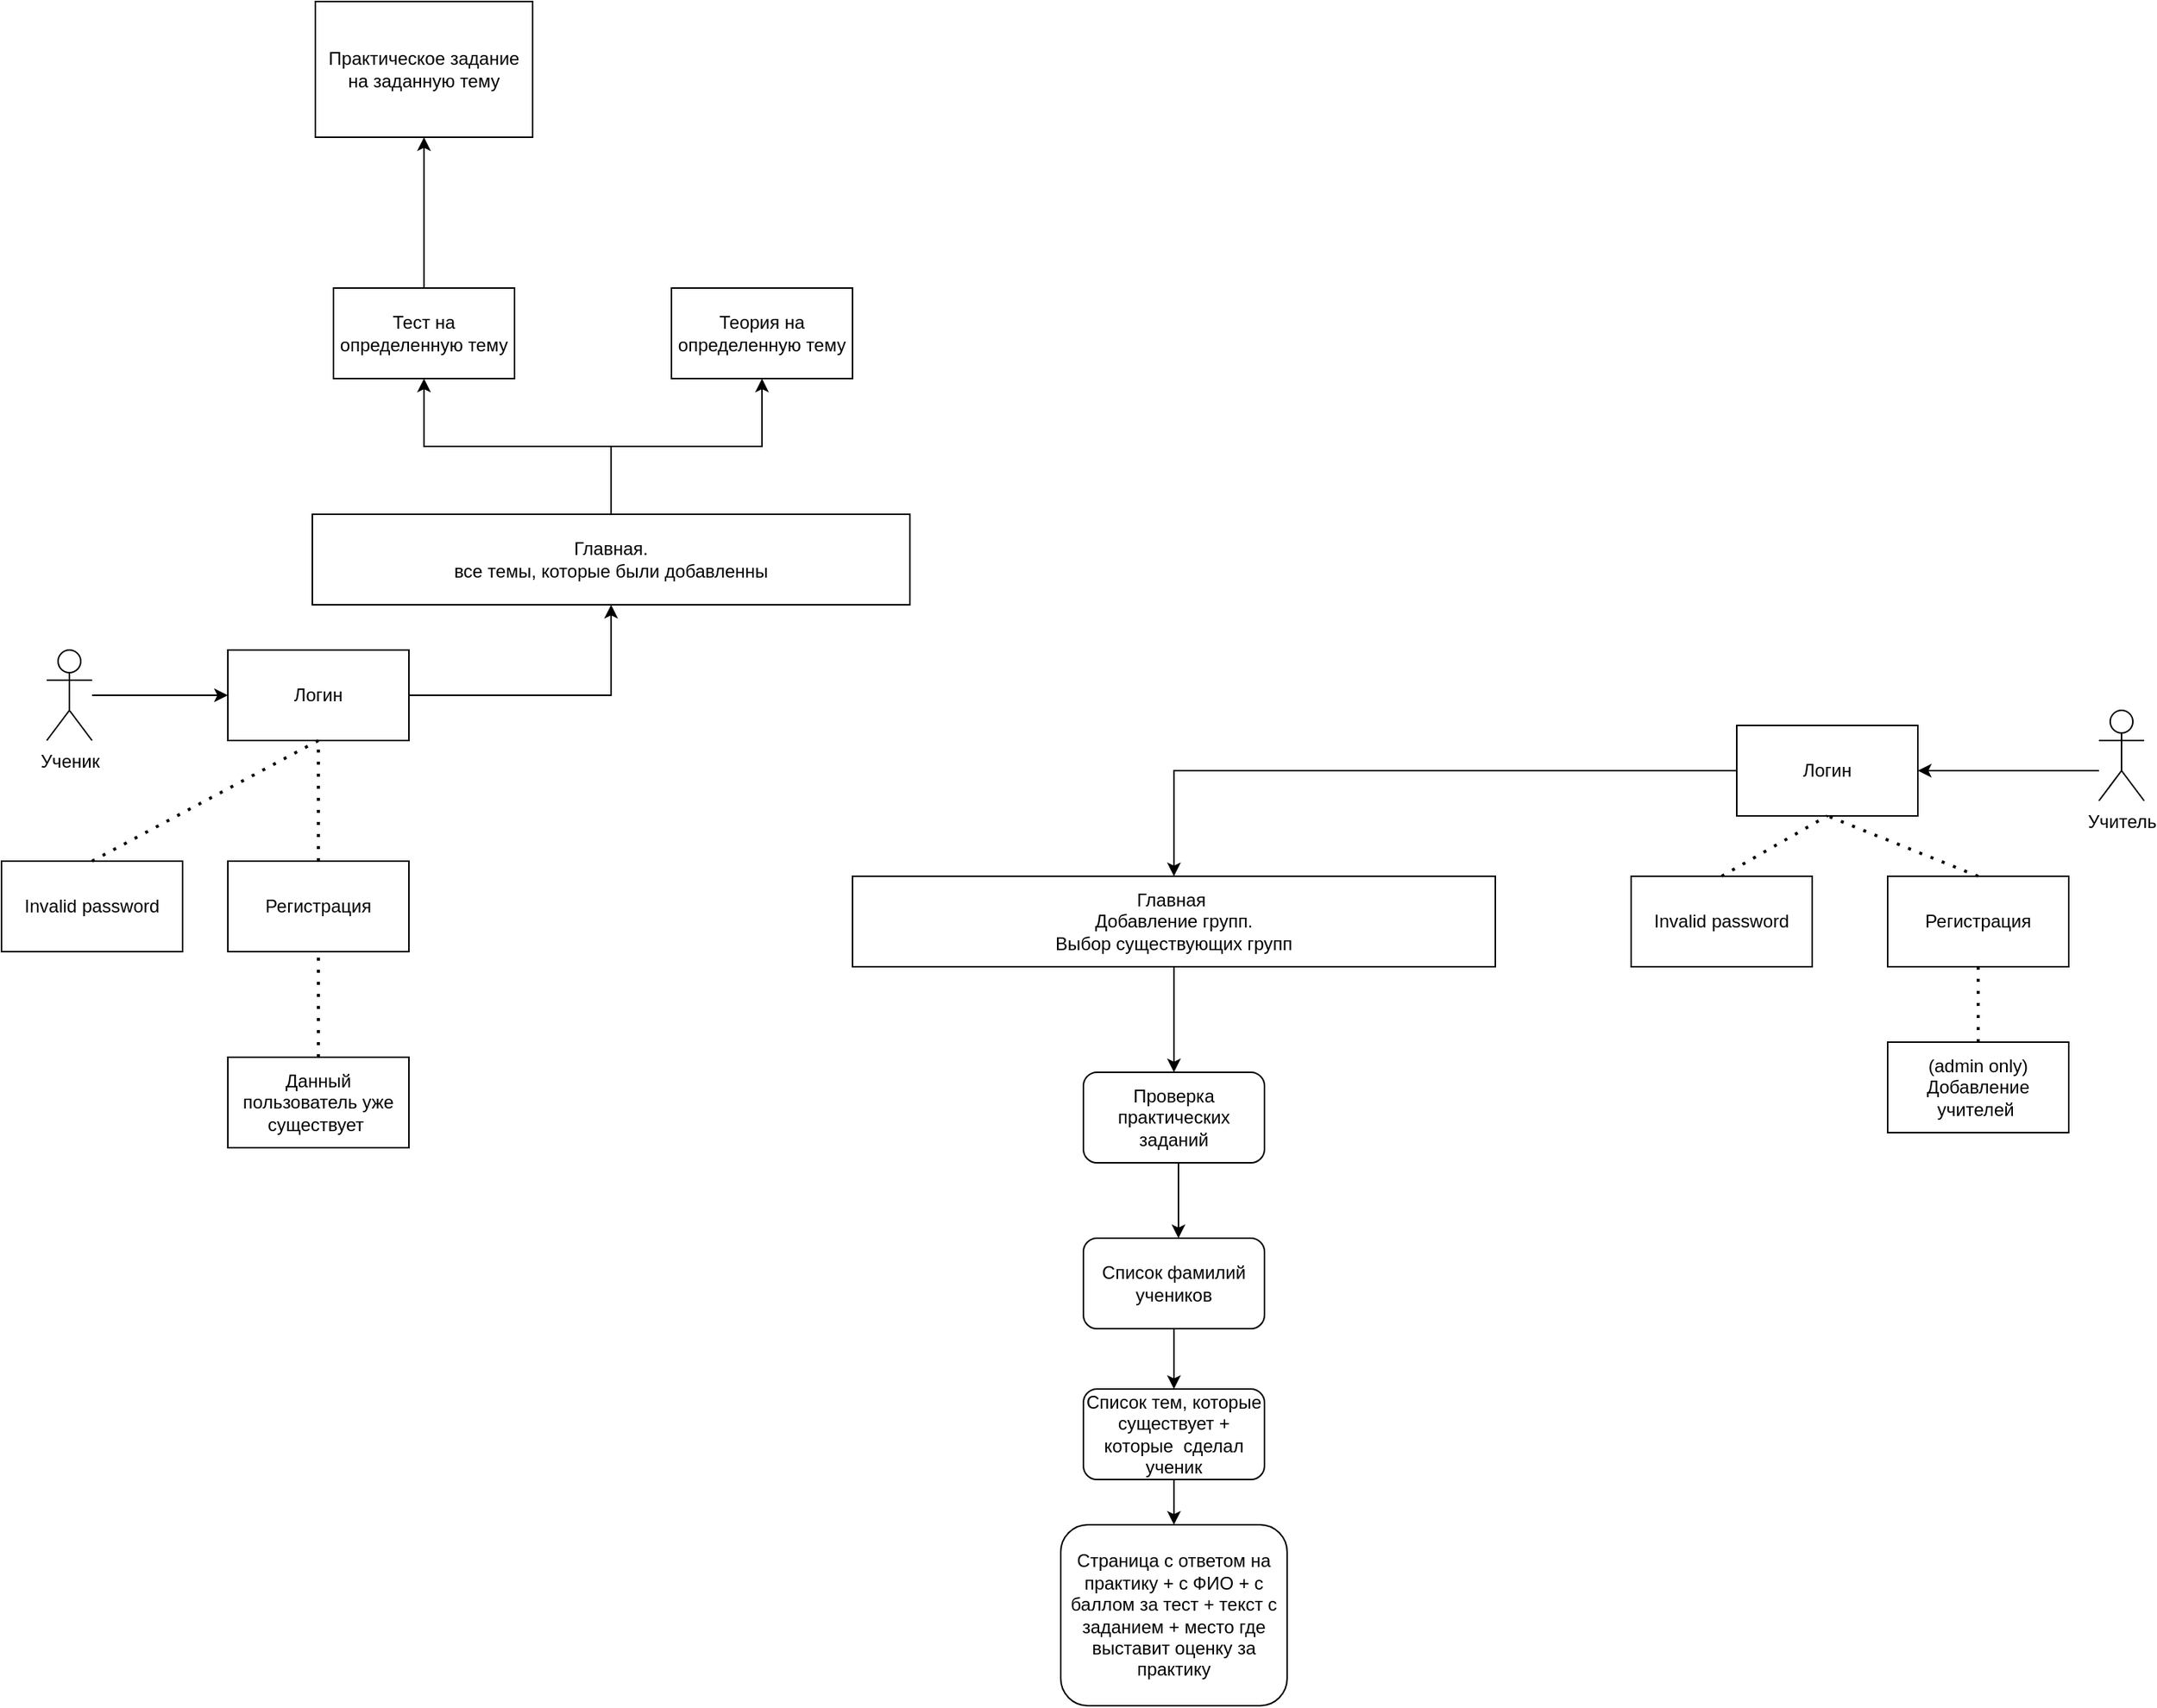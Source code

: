 <mxfile version="26.2.14">
  <diagram name="Страница — 1" id="5o0nA7FV0MhEvLhmFP9w">
    <mxGraphModel dx="2037" dy="2306" grid="1" gridSize="10" guides="1" tooltips="1" connect="1" arrows="1" fold="1" page="1" pageScale="1" pageWidth="827" pageHeight="1169" math="0" shadow="0">
      <root>
        <mxCell id="0" />
        <mxCell id="1" parent="0" />
        <mxCell id="Wzd05YAp9pM7tJVJk9kT-8" style="edgeStyle=orthogonalEdgeStyle;rounded=0;orthogonalLoop=1;jettySize=auto;html=1;entryX=0;entryY=0.5;entryDx=0;entryDy=0;" parent="1" source="Wzd05YAp9pM7tJVJk9kT-3" target="Wzd05YAp9pM7tJVJk9kT-7" edge="1">
          <mxGeometry relative="1" as="geometry" />
        </mxCell>
        <mxCell id="Wzd05YAp9pM7tJVJk9kT-3" value="Ученик" style="shape=umlActor;verticalLabelPosition=bottom;verticalAlign=top;html=1;outlineConnect=0;" parent="1" vertex="1">
          <mxGeometry x="250" y="-719" width="30" height="60" as="geometry" />
        </mxCell>
        <mxCell id="Wzd05YAp9pM7tJVJk9kT-12" value="" style="edgeStyle=orthogonalEdgeStyle;rounded=0;orthogonalLoop=1;jettySize=auto;html=1;entryX=0.5;entryY=1;entryDx=0;entryDy=0;" parent="1" source="Wzd05YAp9pM7tJVJk9kT-7" target="Wzd05YAp9pM7tJVJk9kT-11" edge="1">
          <mxGeometry relative="1" as="geometry">
            <mxPoint x="624" y="-729" as="targetPoint" />
            <Array as="points">
              <mxPoint x="624" y="-689" />
            </Array>
          </mxGeometry>
        </mxCell>
        <mxCell id="Wzd05YAp9pM7tJVJk9kT-7" value="Логин" style="rounded=0;whiteSpace=wrap;html=1;" parent="1" vertex="1">
          <mxGeometry x="370" y="-719" width="120" height="60" as="geometry" />
        </mxCell>
        <mxCell id="Wzd05YAp9pM7tJVJk9kT-10" value="Регистрация" style="rounded=0;whiteSpace=wrap;html=1;" parent="1" vertex="1">
          <mxGeometry x="370" y="-579" width="120" height="60" as="geometry" />
        </mxCell>
        <mxCell id="Wzd05YAp9pM7tJVJk9kT-36" style="edgeStyle=orthogonalEdgeStyle;rounded=0;orthogonalLoop=1;jettySize=auto;html=1;exitX=0.5;exitY=0;exitDx=0;exitDy=0;entryX=0.5;entryY=1;entryDx=0;entryDy=0;" parent="1" source="Wzd05YAp9pM7tJVJk9kT-11" edge="1" target="zt1CgaJMKVYSrlYPlvOR-3">
          <mxGeometry relative="1" as="geometry">
            <mxPoint x="624" y="-909" as="targetPoint" />
          </mxGeometry>
        </mxCell>
        <mxCell id="bedEnDc0arVoKkhbVb1m-2" style="edgeStyle=orthogonalEdgeStyle;rounded=0;orthogonalLoop=1;jettySize=auto;html=1;entryX=0.5;entryY=1;entryDx=0;entryDy=0;" edge="1" parent="1" source="Wzd05YAp9pM7tJVJk9kT-11" target="bedEnDc0arVoKkhbVb1m-1">
          <mxGeometry relative="1" as="geometry" />
        </mxCell>
        <mxCell id="Wzd05YAp9pM7tJVJk9kT-11" value="&lt;div style=&quot;&quot;&gt;&lt;span style=&quot;background-color: initial;&quot;&gt;Главная.&lt;/span&gt;&lt;/div&gt;&lt;div style=&quot;&quot;&gt;&lt;span style=&quot;background-color: initial;&quot;&gt;все темы, которые были добавленны&lt;/span&gt;&lt;/div&gt;" style="rounded=0;whiteSpace=wrap;html=1;align=center;" parent="1" vertex="1">
          <mxGeometry x="426" y="-809" width="396" height="60" as="geometry" />
        </mxCell>
        <mxCell id="Wzd05YAp9pM7tJVJk9kT-14" value="" style="endArrow=none;dashed=1;html=1;dashPattern=1 3;strokeWidth=2;rounded=0;entryX=0.5;entryY=1;entryDx=0;entryDy=0;exitX=0.5;exitY=0;exitDx=0;exitDy=0;" parent="1" source="Wzd05YAp9pM7tJVJk9kT-10" target="Wzd05YAp9pM7tJVJk9kT-7" edge="1">
          <mxGeometry width="50" height="50" relative="1" as="geometry">
            <mxPoint x="600" y="-529" as="sourcePoint" />
            <mxPoint x="650" y="-579" as="targetPoint" />
          </mxGeometry>
        </mxCell>
        <mxCell id="_16jkD-GpWcfrMRBFpo_-1" style="edgeStyle=orthogonalEdgeStyle;rounded=0;orthogonalLoop=1;jettySize=auto;html=1;entryX=0.5;entryY=1;entryDx=0;entryDy=0;" parent="1" source="Wzd05YAp9pM7tJVJk9kT-15" target="Wzd05YAp9pM7tJVJk9kT-53" edge="1">
          <mxGeometry relative="1" as="geometry">
            <Array as="points">
              <mxPoint x="997" y="-489" />
              <mxPoint x="997" y="-489" />
            </Array>
            <mxPoint x="570" y="-229" as="targetPoint" />
          </mxGeometry>
        </mxCell>
        <mxCell id="Wzd05YAp9pM7tJVJk9kT-15" value="Главная&amp;nbsp;&lt;div&gt;Добавление групп.&lt;br&gt;Выбор существующих групп&lt;/div&gt;" style="rounded=0;whiteSpace=wrap;html=1;" parent="1" vertex="1">
          <mxGeometry x="784" y="-569" width="426" height="60" as="geometry" />
        </mxCell>
        <mxCell id="Wzd05YAp9pM7tJVJk9kT-48" value="Invalid password" style="rounded=0;whiteSpace=wrap;html=1;" parent="1" vertex="1">
          <mxGeometry x="220" y="-579" width="120" height="60" as="geometry" />
        </mxCell>
        <mxCell id="Wzd05YAp9pM7tJVJk9kT-49" value="" style="endArrow=none;dashed=1;html=1;dashPattern=1 3;strokeWidth=2;rounded=0;entryX=0.5;entryY=1;entryDx=0;entryDy=0;exitX=0.5;exitY=0;exitDx=0;exitDy=0;" parent="1" source="Wzd05YAp9pM7tJVJk9kT-48" target="Wzd05YAp9pM7tJVJk9kT-7" edge="1">
          <mxGeometry width="50" height="50" relative="1" as="geometry">
            <mxPoint x="600" y="-589" as="sourcePoint" />
            <mxPoint x="650" y="-639" as="targetPoint" />
          </mxGeometry>
        </mxCell>
        <mxCell id="zt1CgaJMKVYSrlYPlvOR-12" value="" style="edgeStyle=orthogonalEdgeStyle;rounded=0;orthogonalLoop=1;jettySize=auto;html=1;" parent="1" source="Wzd05YAp9pM7tJVJk9kT-53" target="zt1CgaJMKVYSrlYPlvOR-11" edge="1">
          <mxGeometry relative="1" as="geometry">
            <Array as="points">
              <mxPoint x="1000" y="-349" />
              <mxPoint x="1000" y="-349" />
            </Array>
          </mxGeometry>
        </mxCell>
        <mxCell id="Wzd05YAp9pM7tJVJk9kT-53" value="Проверка практических заданий" style="rounded=1;whiteSpace=wrap;html=1;direction=west;" parent="1" vertex="1">
          <mxGeometry x="937" y="-439" width="120" height="60" as="geometry" />
        </mxCell>
        <mxCell id="Wzd05YAp9pM7tJVJk9kT-68" value="Данный пользователь уже существует&amp;nbsp;" style="rounded=0;whiteSpace=wrap;html=1;" parent="1" vertex="1">
          <mxGeometry x="370" y="-449" width="120" height="60" as="geometry" />
        </mxCell>
        <mxCell id="Wzd05YAp9pM7tJVJk9kT-69" value="" style="endArrow=none;dashed=1;html=1;dashPattern=1 3;strokeWidth=2;rounded=0;entryX=0.5;entryY=1;entryDx=0;entryDy=0;exitX=0.5;exitY=0;exitDx=0;exitDy=0;" parent="1" source="Wzd05YAp9pM7tJVJk9kT-68" target="Wzd05YAp9pM7tJVJk9kT-10" edge="1">
          <mxGeometry width="50" height="50" relative="1" as="geometry">
            <mxPoint x="870" y="-579" as="sourcePoint" />
            <mxPoint x="920" y="-629" as="targetPoint" />
          </mxGeometry>
        </mxCell>
        <mxCell id="Wzd05YAp9pM7tJVJk9kT-85" style="edgeStyle=orthogonalEdgeStyle;rounded=0;orthogonalLoop=1;jettySize=auto;html=1;" parent="1" source="Wzd05YAp9pM7tJVJk9kT-74" target="Wzd05YAp9pM7tJVJk9kT-75" edge="1">
          <mxGeometry relative="1" as="geometry">
            <Array as="points">
              <mxPoint x="1580" y="-639" />
              <mxPoint x="1580" y="-639" />
            </Array>
          </mxGeometry>
        </mxCell>
        <mxCell id="Wzd05YAp9pM7tJVJk9kT-74" value="Учитель" style="shape=umlActor;verticalLabelPosition=bottom;verticalAlign=top;html=1;outlineConnect=0;" parent="1" vertex="1">
          <mxGeometry x="1610" y="-679" width="30" height="60" as="geometry" />
        </mxCell>
        <mxCell id="Wzd05YAp9pM7tJVJk9kT-86" style="edgeStyle=orthogonalEdgeStyle;rounded=0;orthogonalLoop=1;jettySize=auto;html=1;entryX=0.5;entryY=0;entryDx=0;entryDy=0;" parent="1" source="Wzd05YAp9pM7tJVJk9kT-75" target="Wzd05YAp9pM7tJVJk9kT-15" edge="1">
          <mxGeometry relative="1" as="geometry" />
        </mxCell>
        <mxCell id="Wzd05YAp9pM7tJVJk9kT-75" value="Логин" style="rounded=0;whiteSpace=wrap;html=1;" parent="1" vertex="1">
          <mxGeometry x="1370" y="-669" width="120" height="60" as="geometry" />
        </mxCell>
        <mxCell id="Wzd05YAp9pM7tJVJk9kT-76" value="Регистрация" style="rounded=0;whiteSpace=wrap;html=1;" parent="1" vertex="1">
          <mxGeometry x="1470" y="-569" width="120" height="60" as="geometry" />
        </mxCell>
        <mxCell id="Wzd05YAp9pM7tJVJk9kT-77" value="" style="endArrow=none;dashed=1;html=1;dashPattern=1 3;strokeWidth=2;rounded=0;entryX=0.5;entryY=1;entryDx=0;entryDy=0;exitX=0.5;exitY=0;exitDx=0;exitDy=0;" parent="1" source="Wzd05YAp9pM7tJVJk9kT-76" target="Wzd05YAp9pM7tJVJk9kT-75" edge="1">
          <mxGeometry width="50" height="50" relative="1" as="geometry">
            <mxPoint x="1920" y="-479" as="sourcePoint" />
            <mxPoint x="1970" y="-529" as="targetPoint" />
          </mxGeometry>
        </mxCell>
        <mxCell id="Wzd05YAp9pM7tJVJk9kT-78" value="Invalid password" style="rounded=0;whiteSpace=wrap;html=1;" parent="1" vertex="1">
          <mxGeometry x="1300" y="-569" width="120" height="60" as="geometry" />
        </mxCell>
        <mxCell id="Wzd05YAp9pM7tJVJk9kT-79" value="" style="endArrow=none;dashed=1;html=1;dashPattern=1 3;strokeWidth=2;rounded=0;entryX=0.5;entryY=1;entryDx=0;entryDy=0;exitX=0.5;exitY=0;exitDx=0;exitDy=0;" parent="1" source="Wzd05YAp9pM7tJVJk9kT-78" target="Wzd05YAp9pM7tJVJk9kT-75" edge="1">
          <mxGeometry width="50" height="50" relative="1" as="geometry">
            <mxPoint x="1920" y="-539" as="sourcePoint" />
            <mxPoint x="1970" y="-589" as="targetPoint" />
          </mxGeometry>
        </mxCell>
        <mxCell id="Wzd05YAp9pM7tJVJk9kT-80" value="(admin only)&lt;br&gt;Добавление учителей&amp;nbsp;" style="rounded=0;whiteSpace=wrap;html=1;" parent="1" vertex="1">
          <mxGeometry x="1470" y="-459" width="120" height="60" as="geometry" />
        </mxCell>
        <mxCell id="Wzd05YAp9pM7tJVJk9kT-81" value="" style="endArrow=none;dashed=1;html=1;dashPattern=1 3;strokeWidth=2;rounded=0;entryX=0.5;entryY=1;entryDx=0;entryDy=0;exitX=0.5;exitY=0;exitDx=0;exitDy=0;" parent="1" source="Wzd05YAp9pM7tJVJk9kT-80" target="Wzd05YAp9pM7tJVJk9kT-76" edge="1">
          <mxGeometry width="50" height="50" relative="1" as="geometry">
            <mxPoint x="2190" y="-529" as="sourcePoint" />
            <mxPoint x="2240" y="-579" as="targetPoint" />
          </mxGeometry>
        </mxCell>
        <mxCell id="zt1CgaJMKVYSrlYPlvOR-4" style="edgeStyle=orthogonalEdgeStyle;rounded=0;orthogonalLoop=1;jettySize=auto;html=1;exitX=0.5;exitY=0;exitDx=0;exitDy=0;entryX=0.5;entryY=1;entryDx=0;entryDy=0;" parent="1" source="zt1CgaJMKVYSrlYPlvOR-3" edge="1" target="zt1CgaJMKVYSrlYPlvOR-5">
          <mxGeometry relative="1" as="geometry">
            <mxPoint x="624" y="-1059" as="targetPoint" />
          </mxGeometry>
        </mxCell>
        <mxCell id="zt1CgaJMKVYSrlYPlvOR-3" value="Тест на определенную тему" style="rounded=0;whiteSpace=wrap;html=1;" parent="1" vertex="1">
          <mxGeometry x="440" y="-959" width="120" height="60" as="geometry" />
        </mxCell>
        <mxCell id="zt1CgaJMKVYSrlYPlvOR-5" value="Практическое задание на заданную тему" style="rounded=0;whiteSpace=wrap;html=1;" parent="1" vertex="1">
          <mxGeometry x="428" y="-1149" width="144" height="90" as="geometry" />
        </mxCell>
        <mxCell id="zt1CgaJMKVYSrlYPlvOR-16" value="" style="edgeStyle=orthogonalEdgeStyle;rounded=0;orthogonalLoop=1;jettySize=auto;html=1;" parent="1" source="zt1CgaJMKVYSrlYPlvOR-11" target="zt1CgaJMKVYSrlYPlvOR-15" edge="1">
          <mxGeometry relative="1" as="geometry" />
        </mxCell>
        <mxCell id="zt1CgaJMKVYSrlYPlvOR-11" value="Список фамилий учеников" style="whiteSpace=wrap;html=1;rounded=1;" parent="1" vertex="1">
          <mxGeometry x="937" y="-329" width="120" height="60" as="geometry" />
        </mxCell>
        <mxCell id="zt1CgaJMKVYSrlYPlvOR-18" value="" style="edgeStyle=orthogonalEdgeStyle;rounded=0;orthogonalLoop=1;jettySize=auto;html=1;" parent="1" source="zt1CgaJMKVYSrlYPlvOR-15" target="zt1CgaJMKVYSrlYPlvOR-17" edge="1">
          <mxGeometry relative="1" as="geometry" />
        </mxCell>
        <mxCell id="zt1CgaJMKVYSrlYPlvOR-15" value="Список тем, которые существует + которые&amp;nbsp; сделал ученик" style="whiteSpace=wrap;html=1;rounded=1;" parent="1" vertex="1">
          <mxGeometry x="937" y="-229" width="120" height="60" as="geometry" />
        </mxCell>
        <mxCell id="zt1CgaJMKVYSrlYPlvOR-17" value="Страница с ответом на практику + с ФИО + с баллом за тест + текст с заданием + место где выставит оценку за практику" style="whiteSpace=wrap;html=1;rounded=1;" parent="1" vertex="1">
          <mxGeometry x="922" y="-139" width="150" height="120" as="geometry" />
        </mxCell>
        <mxCell id="bedEnDc0arVoKkhbVb1m-1" value="Теория на определенную тему" style="rounded=0;whiteSpace=wrap;html=1;" vertex="1" parent="1">
          <mxGeometry x="664" y="-959" width="120" height="60" as="geometry" />
        </mxCell>
      </root>
    </mxGraphModel>
  </diagram>
</mxfile>
